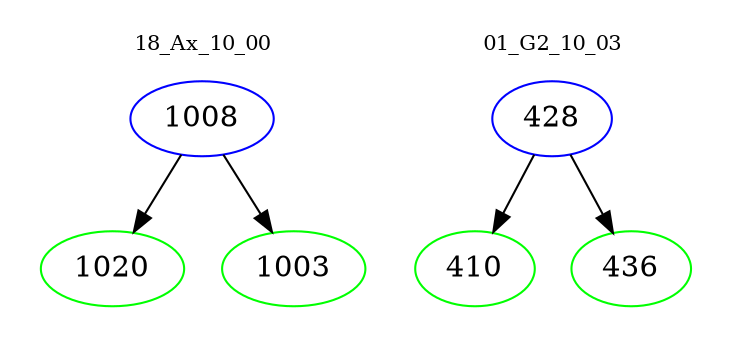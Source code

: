 digraph{
subgraph cluster_0 {
color = white
label = "18_Ax_10_00";
fontsize=10;
T0_1008 [label="1008", color="blue"]
T0_1008 -> T0_1020 [color="black"]
T0_1020 [label="1020", color="green"]
T0_1008 -> T0_1003 [color="black"]
T0_1003 [label="1003", color="green"]
}
subgraph cluster_1 {
color = white
label = "01_G2_10_03";
fontsize=10;
T1_428 [label="428", color="blue"]
T1_428 -> T1_410 [color="black"]
T1_410 [label="410", color="green"]
T1_428 -> T1_436 [color="black"]
T1_436 [label="436", color="green"]
}
}
